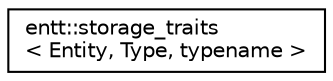 digraph "Graphical Class Hierarchy"
{
 // LATEX_PDF_SIZE
  edge [fontname="Helvetica",fontsize="10",labelfontname="Helvetica",labelfontsize="10"];
  node [fontname="Helvetica",fontsize="10",shape=record];
  rankdir="LR";
  Node0 [label="entt::storage_traits\l\< Entity, Type, typename \>",height=0.2,width=0.4,color="black", fillcolor="white", style="filled",URL="$structentt_1_1storage__traits.html",tooltip="Defines the component-to-storage conversion."];
}
